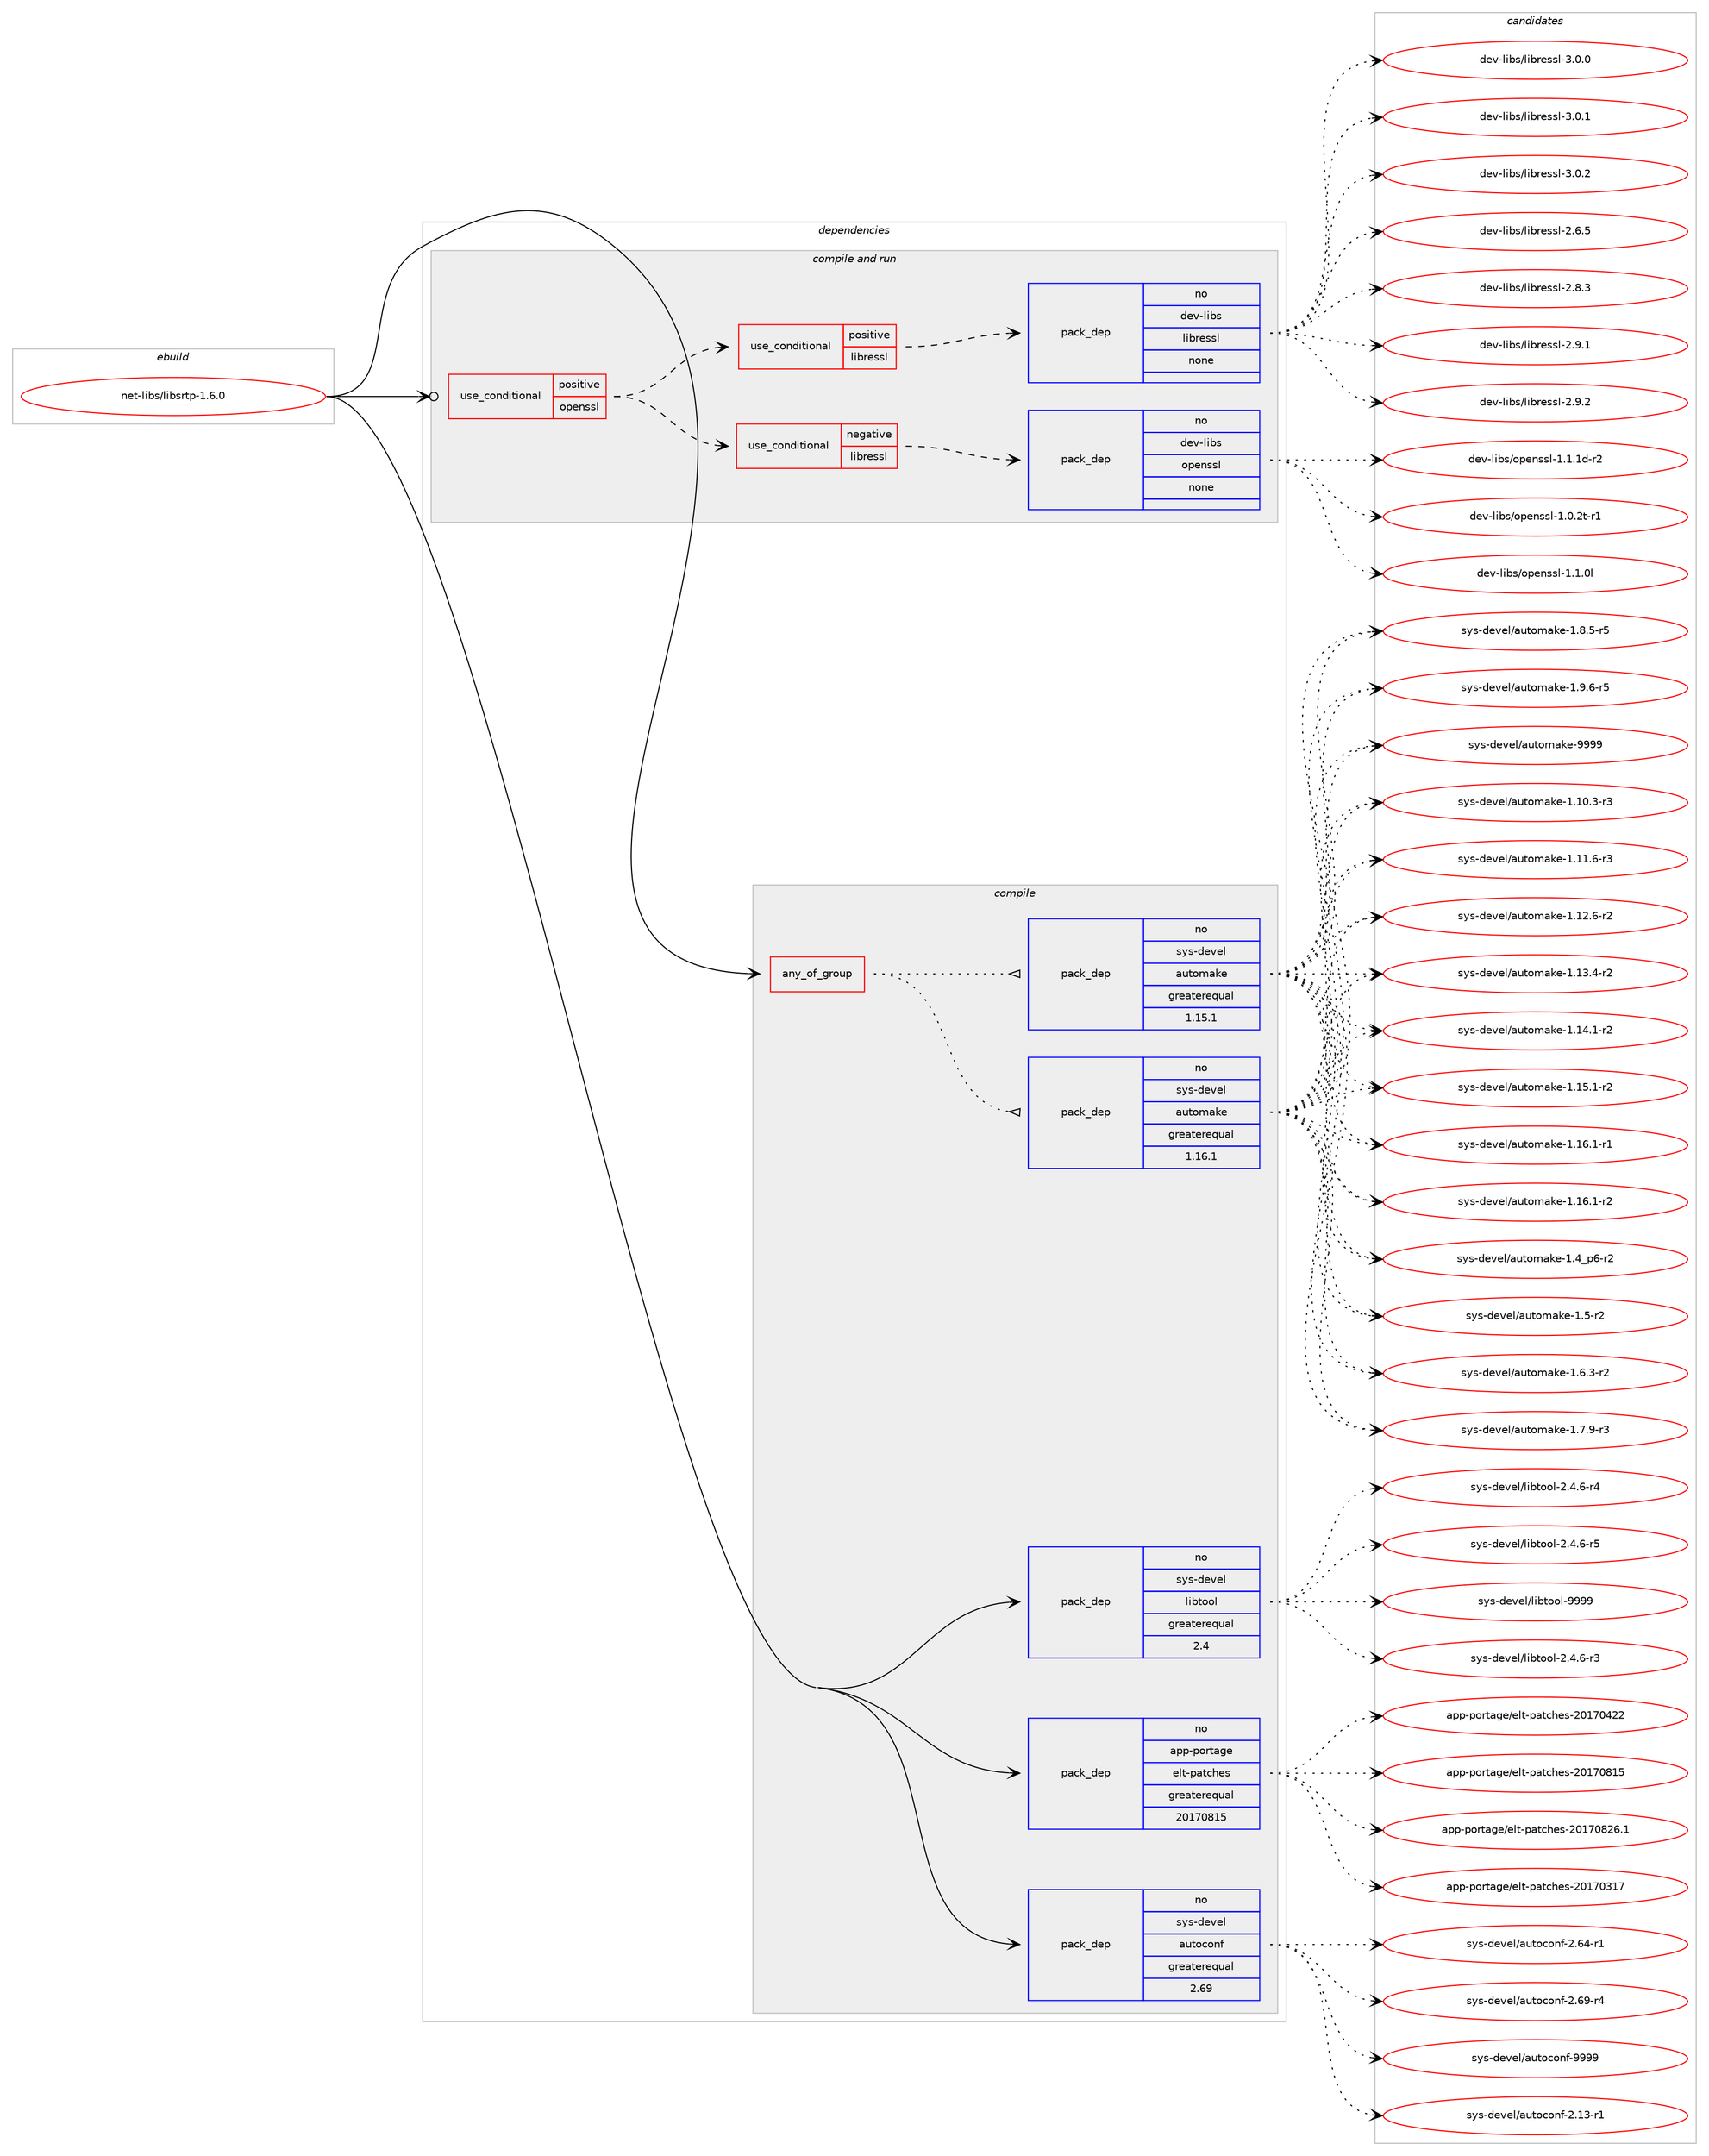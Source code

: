 digraph prolog {

# *************
# Graph options
# *************

newrank=true;
concentrate=true;
compound=true;
graph [rankdir=LR,fontname=Helvetica,fontsize=10,ranksep=1.5];#, ranksep=2.5, nodesep=0.2];
edge  [arrowhead=vee];
node  [fontname=Helvetica,fontsize=10];

# **********
# The ebuild
# **********

subgraph cluster_leftcol {
color=gray;
rank=same;
label=<<i>ebuild</i>>;
id [label="net-libs/libsrtp-1.6.0", color=red, width=4, href="../net-libs/libsrtp-1.6.0.svg"];
}

# ****************
# The dependencies
# ****************

subgraph cluster_midcol {
color=gray;
label=<<i>dependencies</i>>;
subgraph cluster_compile {
fillcolor="#eeeeee";
style=filled;
label=<<i>compile</i>>;
subgraph any14045 {
dependency827428 [label=<<TABLE BORDER="0" CELLBORDER="1" CELLSPACING="0" CELLPADDING="4"><TR><TD CELLPADDING="10">any_of_group</TD></TR></TABLE>>, shape=none, color=red];subgraph pack611304 {
dependency827429 [label=<<TABLE BORDER="0" CELLBORDER="1" CELLSPACING="0" CELLPADDING="4" WIDTH="220"><TR><TD ROWSPAN="6" CELLPADDING="30">pack_dep</TD></TR><TR><TD WIDTH="110">no</TD></TR><TR><TD>sys-devel</TD></TR><TR><TD>automake</TD></TR><TR><TD>greaterequal</TD></TR><TR><TD>1.16.1</TD></TR></TABLE>>, shape=none, color=blue];
}
dependency827428:e -> dependency827429:w [weight=20,style="dotted",arrowhead="oinv"];
subgraph pack611305 {
dependency827430 [label=<<TABLE BORDER="0" CELLBORDER="1" CELLSPACING="0" CELLPADDING="4" WIDTH="220"><TR><TD ROWSPAN="6" CELLPADDING="30">pack_dep</TD></TR><TR><TD WIDTH="110">no</TD></TR><TR><TD>sys-devel</TD></TR><TR><TD>automake</TD></TR><TR><TD>greaterequal</TD></TR><TR><TD>1.15.1</TD></TR></TABLE>>, shape=none, color=blue];
}
dependency827428:e -> dependency827430:w [weight=20,style="dotted",arrowhead="oinv"];
}
id:e -> dependency827428:w [weight=20,style="solid",arrowhead="vee"];
subgraph pack611306 {
dependency827431 [label=<<TABLE BORDER="0" CELLBORDER="1" CELLSPACING="0" CELLPADDING="4" WIDTH="220"><TR><TD ROWSPAN="6" CELLPADDING="30">pack_dep</TD></TR><TR><TD WIDTH="110">no</TD></TR><TR><TD>app-portage</TD></TR><TR><TD>elt-patches</TD></TR><TR><TD>greaterequal</TD></TR><TR><TD>20170815</TD></TR></TABLE>>, shape=none, color=blue];
}
id:e -> dependency827431:w [weight=20,style="solid",arrowhead="vee"];
subgraph pack611307 {
dependency827432 [label=<<TABLE BORDER="0" CELLBORDER="1" CELLSPACING="0" CELLPADDING="4" WIDTH="220"><TR><TD ROWSPAN="6" CELLPADDING="30">pack_dep</TD></TR><TR><TD WIDTH="110">no</TD></TR><TR><TD>sys-devel</TD></TR><TR><TD>autoconf</TD></TR><TR><TD>greaterequal</TD></TR><TR><TD>2.69</TD></TR></TABLE>>, shape=none, color=blue];
}
id:e -> dependency827432:w [weight=20,style="solid",arrowhead="vee"];
subgraph pack611308 {
dependency827433 [label=<<TABLE BORDER="0" CELLBORDER="1" CELLSPACING="0" CELLPADDING="4" WIDTH="220"><TR><TD ROWSPAN="6" CELLPADDING="30">pack_dep</TD></TR><TR><TD WIDTH="110">no</TD></TR><TR><TD>sys-devel</TD></TR><TR><TD>libtool</TD></TR><TR><TD>greaterequal</TD></TR><TR><TD>2.4</TD></TR></TABLE>>, shape=none, color=blue];
}
id:e -> dependency827433:w [weight=20,style="solid",arrowhead="vee"];
}
subgraph cluster_compileandrun {
fillcolor="#eeeeee";
style=filled;
label=<<i>compile and run</i>>;
subgraph cond201622 {
dependency827434 [label=<<TABLE BORDER="0" CELLBORDER="1" CELLSPACING="0" CELLPADDING="4"><TR><TD ROWSPAN="3" CELLPADDING="10">use_conditional</TD></TR><TR><TD>positive</TD></TR><TR><TD>openssl</TD></TR></TABLE>>, shape=none, color=red];
subgraph cond201623 {
dependency827435 [label=<<TABLE BORDER="0" CELLBORDER="1" CELLSPACING="0" CELLPADDING="4"><TR><TD ROWSPAN="3" CELLPADDING="10">use_conditional</TD></TR><TR><TD>negative</TD></TR><TR><TD>libressl</TD></TR></TABLE>>, shape=none, color=red];
subgraph pack611309 {
dependency827436 [label=<<TABLE BORDER="0" CELLBORDER="1" CELLSPACING="0" CELLPADDING="4" WIDTH="220"><TR><TD ROWSPAN="6" CELLPADDING="30">pack_dep</TD></TR><TR><TD WIDTH="110">no</TD></TR><TR><TD>dev-libs</TD></TR><TR><TD>openssl</TD></TR><TR><TD>none</TD></TR><TR><TD></TD></TR></TABLE>>, shape=none, color=blue];
}
dependency827435:e -> dependency827436:w [weight=20,style="dashed",arrowhead="vee"];
}
dependency827434:e -> dependency827435:w [weight=20,style="dashed",arrowhead="vee"];
subgraph cond201624 {
dependency827437 [label=<<TABLE BORDER="0" CELLBORDER="1" CELLSPACING="0" CELLPADDING="4"><TR><TD ROWSPAN="3" CELLPADDING="10">use_conditional</TD></TR><TR><TD>positive</TD></TR><TR><TD>libressl</TD></TR></TABLE>>, shape=none, color=red];
subgraph pack611310 {
dependency827438 [label=<<TABLE BORDER="0" CELLBORDER="1" CELLSPACING="0" CELLPADDING="4" WIDTH="220"><TR><TD ROWSPAN="6" CELLPADDING="30">pack_dep</TD></TR><TR><TD WIDTH="110">no</TD></TR><TR><TD>dev-libs</TD></TR><TR><TD>libressl</TD></TR><TR><TD>none</TD></TR><TR><TD></TD></TR></TABLE>>, shape=none, color=blue];
}
dependency827437:e -> dependency827438:w [weight=20,style="dashed",arrowhead="vee"];
}
dependency827434:e -> dependency827437:w [weight=20,style="dashed",arrowhead="vee"];
}
id:e -> dependency827434:w [weight=20,style="solid",arrowhead="odotvee"];
}
subgraph cluster_run {
fillcolor="#eeeeee";
style=filled;
label=<<i>run</i>>;
}
}

# **************
# The candidates
# **************

subgraph cluster_choices {
rank=same;
color=gray;
label=<<i>candidates</i>>;

subgraph choice611304 {
color=black;
nodesep=1;
choice11512111545100101118101108479711711611110997107101454946494846514511451 [label="sys-devel/automake-1.10.3-r3", color=red, width=4,href="../sys-devel/automake-1.10.3-r3.svg"];
choice11512111545100101118101108479711711611110997107101454946494946544511451 [label="sys-devel/automake-1.11.6-r3", color=red, width=4,href="../sys-devel/automake-1.11.6-r3.svg"];
choice11512111545100101118101108479711711611110997107101454946495046544511450 [label="sys-devel/automake-1.12.6-r2", color=red, width=4,href="../sys-devel/automake-1.12.6-r2.svg"];
choice11512111545100101118101108479711711611110997107101454946495146524511450 [label="sys-devel/automake-1.13.4-r2", color=red, width=4,href="../sys-devel/automake-1.13.4-r2.svg"];
choice11512111545100101118101108479711711611110997107101454946495246494511450 [label="sys-devel/automake-1.14.1-r2", color=red, width=4,href="../sys-devel/automake-1.14.1-r2.svg"];
choice11512111545100101118101108479711711611110997107101454946495346494511450 [label="sys-devel/automake-1.15.1-r2", color=red, width=4,href="../sys-devel/automake-1.15.1-r2.svg"];
choice11512111545100101118101108479711711611110997107101454946495446494511449 [label="sys-devel/automake-1.16.1-r1", color=red, width=4,href="../sys-devel/automake-1.16.1-r1.svg"];
choice11512111545100101118101108479711711611110997107101454946495446494511450 [label="sys-devel/automake-1.16.1-r2", color=red, width=4,href="../sys-devel/automake-1.16.1-r2.svg"];
choice115121115451001011181011084797117116111109971071014549465295112544511450 [label="sys-devel/automake-1.4_p6-r2", color=red, width=4,href="../sys-devel/automake-1.4_p6-r2.svg"];
choice11512111545100101118101108479711711611110997107101454946534511450 [label="sys-devel/automake-1.5-r2", color=red, width=4,href="../sys-devel/automake-1.5-r2.svg"];
choice115121115451001011181011084797117116111109971071014549465446514511450 [label="sys-devel/automake-1.6.3-r2", color=red, width=4,href="../sys-devel/automake-1.6.3-r2.svg"];
choice115121115451001011181011084797117116111109971071014549465546574511451 [label="sys-devel/automake-1.7.9-r3", color=red, width=4,href="../sys-devel/automake-1.7.9-r3.svg"];
choice115121115451001011181011084797117116111109971071014549465646534511453 [label="sys-devel/automake-1.8.5-r5", color=red, width=4,href="../sys-devel/automake-1.8.5-r5.svg"];
choice115121115451001011181011084797117116111109971071014549465746544511453 [label="sys-devel/automake-1.9.6-r5", color=red, width=4,href="../sys-devel/automake-1.9.6-r5.svg"];
choice115121115451001011181011084797117116111109971071014557575757 [label="sys-devel/automake-9999", color=red, width=4,href="../sys-devel/automake-9999.svg"];
dependency827429:e -> choice11512111545100101118101108479711711611110997107101454946494846514511451:w [style=dotted,weight="100"];
dependency827429:e -> choice11512111545100101118101108479711711611110997107101454946494946544511451:w [style=dotted,weight="100"];
dependency827429:e -> choice11512111545100101118101108479711711611110997107101454946495046544511450:w [style=dotted,weight="100"];
dependency827429:e -> choice11512111545100101118101108479711711611110997107101454946495146524511450:w [style=dotted,weight="100"];
dependency827429:e -> choice11512111545100101118101108479711711611110997107101454946495246494511450:w [style=dotted,weight="100"];
dependency827429:e -> choice11512111545100101118101108479711711611110997107101454946495346494511450:w [style=dotted,weight="100"];
dependency827429:e -> choice11512111545100101118101108479711711611110997107101454946495446494511449:w [style=dotted,weight="100"];
dependency827429:e -> choice11512111545100101118101108479711711611110997107101454946495446494511450:w [style=dotted,weight="100"];
dependency827429:e -> choice115121115451001011181011084797117116111109971071014549465295112544511450:w [style=dotted,weight="100"];
dependency827429:e -> choice11512111545100101118101108479711711611110997107101454946534511450:w [style=dotted,weight="100"];
dependency827429:e -> choice115121115451001011181011084797117116111109971071014549465446514511450:w [style=dotted,weight="100"];
dependency827429:e -> choice115121115451001011181011084797117116111109971071014549465546574511451:w [style=dotted,weight="100"];
dependency827429:e -> choice115121115451001011181011084797117116111109971071014549465646534511453:w [style=dotted,weight="100"];
dependency827429:e -> choice115121115451001011181011084797117116111109971071014549465746544511453:w [style=dotted,weight="100"];
dependency827429:e -> choice115121115451001011181011084797117116111109971071014557575757:w [style=dotted,weight="100"];
}
subgraph choice611305 {
color=black;
nodesep=1;
choice11512111545100101118101108479711711611110997107101454946494846514511451 [label="sys-devel/automake-1.10.3-r3", color=red, width=4,href="../sys-devel/automake-1.10.3-r3.svg"];
choice11512111545100101118101108479711711611110997107101454946494946544511451 [label="sys-devel/automake-1.11.6-r3", color=red, width=4,href="../sys-devel/automake-1.11.6-r3.svg"];
choice11512111545100101118101108479711711611110997107101454946495046544511450 [label="sys-devel/automake-1.12.6-r2", color=red, width=4,href="../sys-devel/automake-1.12.6-r2.svg"];
choice11512111545100101118101108479711711611110997107101454946495146524511450 [label="sys-devel/automake-1.13.4-r2", color=red, width=4,href="../sys-devel/automake-1.13.4-r2.svg"];
choice11512111545100101118101108479711711611110997107101454946495246494511450 [label="sys-devel/automake-1.14.1-r2", color=red, width=4,href="../sys-devel/automake-1.14.1-r2.svg"];
choice11512111545100101118101108479711711611110997107101454946495346494511450 [label="sys-devel/automake-1.15.1-r2", color=red, width=4,href="../sys-devel/automake-1.15.1-r2.svg"];
choice11512111545100101118101108479711711611110997107101454946495446494511449 [label="sys-devel/automake-1.16.1-r1", color=red, width=4,href="../sys-devel/automake-1.16.1-r1.svg"];
choice11512111545100101118101108479711711611110997107101454946495446494511450 [label="sys-devel/automake-1.16.1-r2", color=red, width=4,href="../sys-devel/automake-1.16.1-r2.svg"];
choice115121115451001011181011084797117116111109971071014549465295112544511450 [label="sys-devel/automake-1.4_p6-r2", color=red, width=4,href="../sys-devel/automake-1.4_p6-r2.svg"];
choice11512111545100101118101108479711711611110997107101454946534511450 [label="sys-devel/automake-1.5-r2", color=red, width=4,href="../sys-devel/automake-1.5-r2.svg"];
choice115121115451001011181011084797117116111109971071014549465446514511450 [label="sys-devel/automake-1.6.3-r2", color=red, width=4,href="../sys-devel/automake-1.6.3-r2.svg"];
choice115121115451001011181011084797117116111109971071014549465546574511451 [label="sys-devel/automake-1.7.9-r3", color=red, width=4,href="../sys-devel/automake-1.7.9-r3.svg"];
choice115121115451001011181011084797117116111109971071014549465646534511453 [label="sys-devel/automake-1.8.5-r5", color=red, width=4,href="../sys-devel/automake-1.8.5-r5.svg"];
choice115121115451001011181011084797117116111109971071014549465746544511453 [label="sys-devel/automake-1.9.6-r5", color=red, width=4,href="../sys-devel/automake-1.9.6-r5.svg"];
choice115121115451001011181011084797117116111109971071014557575757 [label="sys-devel/automake-9999", color=red, width=4,href="../sys-devel/automake-9999.svg"];
dependency827430:e -> choice11512111545100101118101108479711711611110997107101454946494846514511451:w [style=dotted,weight="100"];
dependency827430:e -> choice11512111545100101118101108479711711611110997107101454946494946544511451:w [style=dotted,weight="100"];
dependency827430:e -> choice11512111545100101118101108479711711611110997107101454946495046544511450:w [style=dotted,weight="100"];
dependency827430:e -> choice11512111545100101118101108479711711611110997107101454946495146524511450:w [style=dotted,weight="100"];
dependency827430:e -> choice11512111545100101118101108479711711611110997107101454946495246494511450:w [style=dotted,weight="100"];
dependency827430:e -> choice11512111545100101118101108479711711611110997107101454946495346494511450:w [style=dotted,weight="100"];
dependency827430:e -> choice11512111545100101118101108479711711611110997107101454946495446494511449:w [style=dotted,weight="100"];
dependency827430:e -> choice11512111545100101118101108479711711611110997107101454946495446494511450:w [style=dotted,weight="100"];
dependency827430:e -> choice115121115451001011181011084797117116111109971071014549465295112544511450:w [style=dotted,weight="100"];
dependency827430:e -> choice11512111545100101118101108479711711611110997107101454946534511450:w [style=dotted,weight="100"];
dependency827430:e -> choice115121115451001011181011084797117116111109971071014549465446514511450:w [style=dotted,weight="100"];
dependency827430:e -> choice115121115451001011181011084797117116111109971071014549465546574511451:w [style=dotted,weight="100"];
dependency827430:e -> choice115121115451001011181011084797117116111109971071014549465646534511453:w [style=dotted,weight="100"];
dependency827430:e -> choice115121115451001011181011084797117116111109971071014549465746544511453:w [style=dotted,weight="100"];
dependency827430:e -> choice115121115451001011181011084797117116111109971071014557575757:w [style=dotted,weight="100"];
}
subgraph choice611306 {
color=black;
nodesep=1;
choice97112112451121111141169710310147101108116451129711699104101115455048495548514955 [label="app-portage/elt-patches-20170317", color=red, width=4,href="../app-portage/elt-patches-20170317.svg"];
choice97112112451121111141169710310147101108116451129711699104101115455048495548525050 [label="app-portage/elt-patches-20170422", color=red, width=4,href="../app-portage/elt-patches-20170422.svg"];
choice97112112451121111141169710310147101108116451129711699104101115455048495548564953 [label="app-portage/elt-patches-20170815", color=red, width=4,href="../app-portage/elt-patches-20170815.svg"];
choice971121124511211111411697103101471011081164511297116991041011154550484955485650544649 [label="app-portage/elt-patches-20170826.1", color=red, width=4,href="../app-portage/elt-patches-20170826.1.svg"];
dependency827431:e -> choice97112112451121111141169710310147101108116451129711699104101115455048495548514955:w [style=dotted,weight="100"];
dependency827431:e -> choice97112112451121111141169710310147101108116451129711699104101115455048495548525050:w [style=dotted,weight="100"];
dependency827431:e -> choice97112112451121111141169710310147101108116451129711699104101115455048495548564953:w [style=dotted,weight="100"];
dependency827431:e -> choice971121124511211111411697103101471011081164511297116991041011154550484955485650544649:w [style=dotted,weight="100"];
}
subgraph choice611307 {
color=black;
nodesep=1;
choice1151211154510010111810110847971171161119911111010245504649514511449 [label="sys-devel/autoconf-2.13-r1", color=red, width=4,href="../sys-devel/autoconf-2.13-r1.svg"];
choice1151211154510010111810110847971171161119911111010245504654524511449 [label="sys-devel/autoconf-2.64-r1", color=red, width=4,href="../sys-devel/autoconf-2.64-r1.svg"];
choice1151211154510010111810110847971171161119911111010245504654574511452 [label="sys-devel/autoconf-2.69-r4", color=red, width=4,href="../sys-devel/autoconf-2.69-r4.svg"];
choice115121115451001011181011084797117116111991111101024557575757 [label="sys-devel/autoconf-9999", color=red, width=4,href="../sys-devel/autoconf-9999.svg"];
dependency827432:e -> choice1151211154510010111810110847971171161119911111010245504649514511449:w [style=dotted,weight="100"];
dependency827432:e -> choice1151211154510010111810110847971171161119911111010245504654524511449:w [style=dotted,weight="100"];
dependency827432:e -> choice1151211154510010111810110847971171161119911111010245504654574511452:w [style=dotted,weight="100"];
dependency827432:e -> choice115121115451001011181011084797117116111991111101024557575757:w [style=dotted,weight="100"];
}
subgraph choice611308 {
color=black;
nodesep=1;
choice1151211154510010111810110847108105981161111111084550465246544511451 [label="sys-devel/libtool-2.4.6-r3", color=red, width=4,href="../sys-devel/libtool-2.4.6-r3.svg"];
choice1151211154510010111810110847108105981161111111084550465246544511452 [label="sys-devel/libtool-2.4.6-r4", color=red, width=4,href="../sys-devel/libtool-2.4.6-r4.svg"];
choice1151211154510010111810110847108105981161111111084550465246544511453 [label="sys-devel/libtool-2.4.6-r5", color=red, width=4,href="../sys-devel/libtool-2.4.6-r5.svg"];
choice1151211154510010111810110847108105981161111111084557575757 [label="sys-devel/libtool-9999", color=red, width=4,href="../sys-devel/libtool-9999.svg"];
dependency827433:e -> choice1151211154510010111810110847108105981161111111084550465246544511451:w [style=dotted,weight="100"];
dependency827433:e -> choice1151211154510010111810110847108105981161111111084550465246544511452:w [style=dotted,weight="100"];
dependency827433:e -> choice1151211154510010111810110847108105981161111111084550465246544511453:w [style=dotted,weight="100"];
dependency827433:e -> choice1151211154510010111810110847108105981161111111084557575757:w [style=dotted,weight="100"];
}
subgraph choice611309 {
color=black;
nodesep=1;
choice1001011184510810598115471111121011101151151084549464846501164511449 [label="dev-libs/openssl-1.0.2t-r1", color=red, width=4,href="../dev-libs/openssl-1.0.2t-r1.svg"];
choice100101118451081059811547111112101110115115108454946494648108 [label="dev-libs/openssl-1.1.0l", color=red, width=4,href="../dev-libs/openssl-1.1.0l.svg"];
choice1001011184510810598115471111121011101151151084549464946491004511450 [label="dev-libs/openssl-1.1.1d-r2", color=red, width=4,href="../dev-libs/openssl-1.1.1d-r2.svg"];
dependency827436:e -> choice1001011184510810598115471111121011101151151084549464846501164511449:w [style=dotted,weight="100"];
dependency827436:e -> choice100101118451081059811547111112101110115115108454946494648108:w [style=dotted,weight="100"];
dependency827436:e -> choice1001011184510810598115471111121011101151151084549464946491004511450:w [style=dotted,weight="100"];
}
subgraph choice611310 {
color=black;
nodesep=1;
choice10010111845108105981154710810598114101115115108455046544653 [label="dev-libs/libressl-2.6.5", color=red, width=4,href="../dev-libs/libressl-2.6.5.svg"];
choice10010111845108105981154710810598114101115115108455046564651 [label="dev-libs/libressl-2.8.3", color=red, width=4,href="../dev-libs/libressl-2.8.3.svg"];
choice10010111845108105981154710810598114101115115108455046574649 [label="dev-libs/libressl-2.9.1", color=red, width=4,href="../dev-libs/libressl-2.9.1.svg"];
choice10010111845108105981154710810598114101115115108455046574650 [label="dev-libs/libressl-2.9.2", color=red, width=4,href="../dev-libs/libressl-2.9.2.svg"];
choice10010111845108105981154710810598114101115115108455146484648 [label="dev-libs/libressl-3.0.0", color=red, width=4,href="../dev-libs/libressl-3.0.0.svg"];
choice10010111845108105981154710810598114101115115108455146484649 [label="dev-libs/libressl-3.0.1", color=red, width=4,href="../dev-libs/libressl-3.0.1.svg"];
choice10010111845108105981154710810598114101115115108455146484650 [label="dev-libs/libressl-3.0.2", color=red, width=4,href="../dev-libs/libressl-3.0.2.svg"];
dependency827438:e -> choice10010111845108105981154710810598114101115115108455046544653:w [style=dotted,weight="100"];
dependency827438:e -> choice10010111845108105981154710810598114101115115108455046564651:w [style=dotted,weight="100"];
dependency827438:e -> choice10010111845108105981154710810598114101115115108455046574649:w [style=dotted,weight="100"];
dependency827438:e -> choice10010111845108105981154710810598114101115115108455046574650:w [style=dotted,weight="100"];
dependency827438:e -> choice10010111845108105981154710810598114101115115108455146484648:w [style=dotted,weight="100"];
dependency827438:e -> choice10010111845108105981154710810598114101115115108455146484649:w [style=dotted,weight="100"];
dependency827438:e -> choice10010111845108105981154710810598114101115115108455146484650:w [style=dotted,weight="100"];
}
}

}
